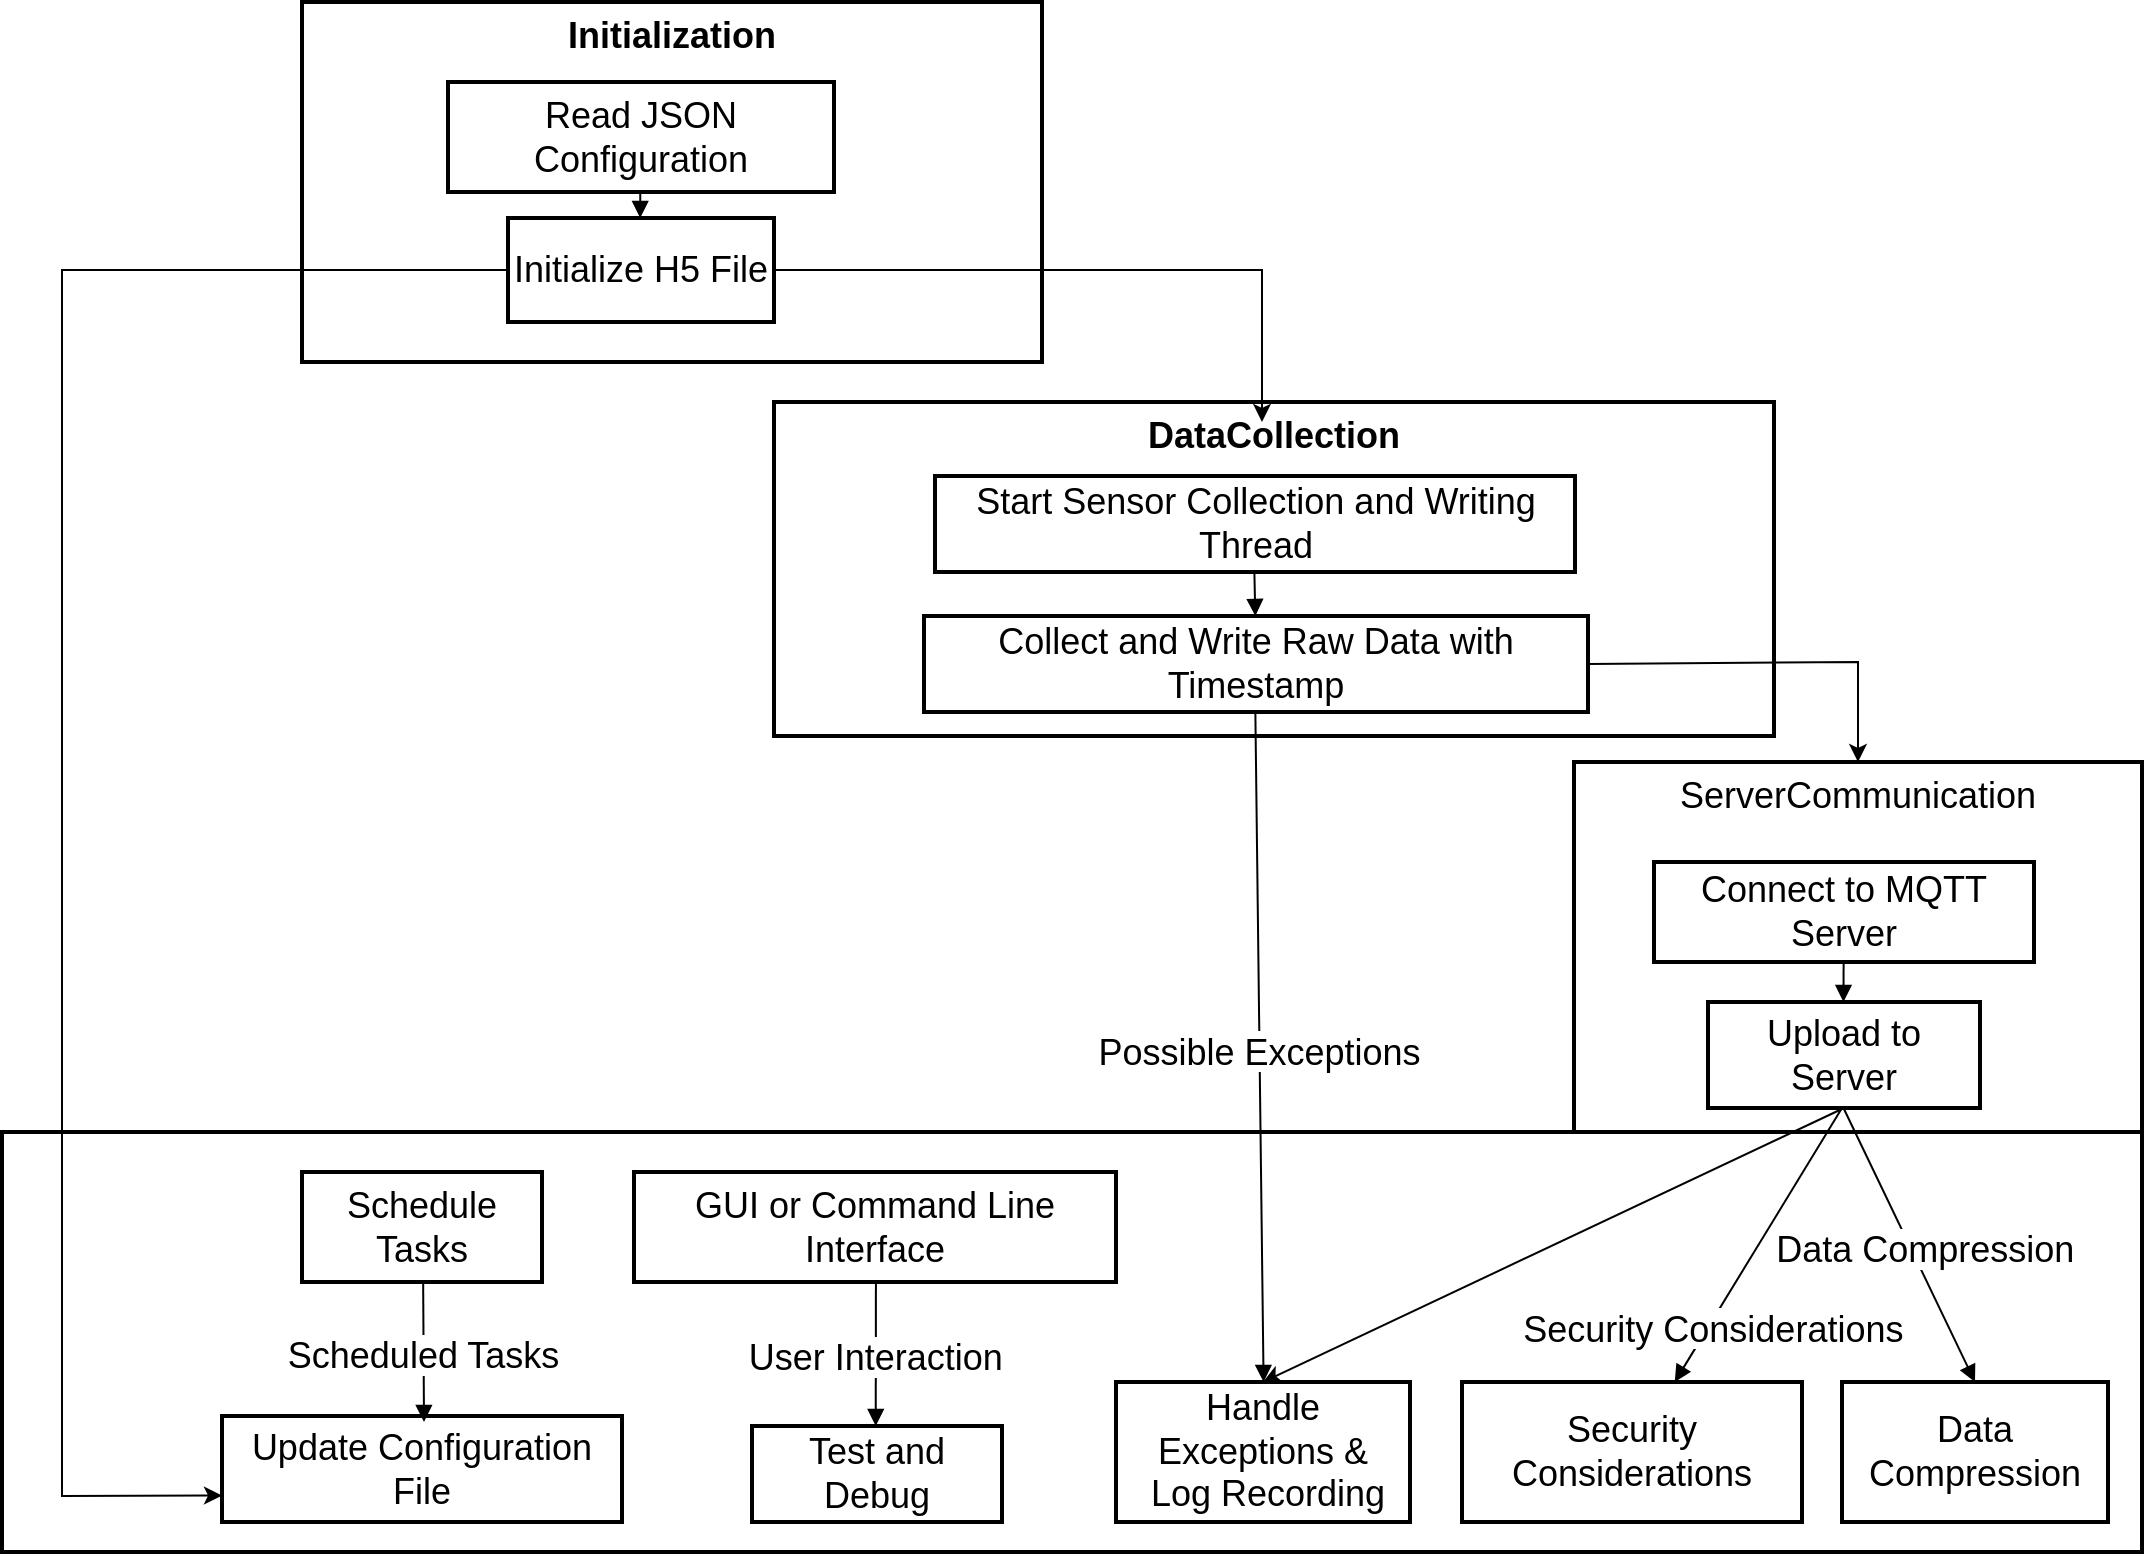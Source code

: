 <mxfile version="22.1.5" type="github">
  <diagram name="第 1 页" id="0iZQUB3KEdjaGyVEio1X">
    <mxGraphModel dx="1489" dy="831" grid="1" gridSize="10" guides="1" tooltips="1" connect="1" arrows="1" fold="1" page="1" pageScale="1" pageWidth="827" pageHeight="1169" background="#ffffff" math="0" shadow="0">
      <root>
        <mxCell id="0" />
        <mxCell id="1" parent="0" />
        <mxCell id="T6mXg9tadkSn17AwE84S-1" value="" style="whiteSpace=wrap;strokeWidth=2;verticalAlign=top;fontSize=18;" vertex="1" parent="1">
          <mxGeometry x="300" y="585" width="1070" height="210" as="geometry" />
        </mxCell>
        <mxCell id="T6mXg9tadkSn17AwE84S-2" value="Handle Exceptions &amp;&#xa; Log Recording" style="whiteSpace=wrap;strokeWidth=2;fontSize=18;" vertex="1" parent="1">
          <mxGeometry x="857" y="710" width="147" height="70" as="geometry" />
        </mxCell>
        <mxCell id="T6mXg9tadkSn17AwE84S-4" value="Data Compression" style="whiteSpace=wrap;strokeWidth=2;fontSize=18;" vertex="1" parent="1">
          <mxGeometry x="1220" y="710" width="133" height="70" as="geometry" />
        </mxCell>
        <mxCell id="T6mXg9tadkSn17AwE84S-5" value="Schedule Tasks" style="whiteSpace=wrap;strokeWidth=2;fontSize=18;" vertex="1" parent="1">
          <mxGeometry x="450" y="605" width="120" height="55" as="geometry" />
        </mxCell>
        <mxCell id="T6mXg9tadkSn17AwE84S-6" value="Update Configuration File" style="whiteSpace=wrap;strokeWidth=2;fontSize=18;" vertex="1" parent="1">
          <mxGeometry x="410" y="727" width="200" height="53" as="geometry" />
        </mxCell>
        <mxCell id="T6mXg9tadkSn17AwE84S-7" value="Security Considerations" style="whiteSpace=wrap;strokeWidth=2;fontSize=18;" vertex="1" parent="1">
          <mxGeometry x="1030" y="710" width="170" height="70" as="geometry" />
        </mxCell>
        <mxCell id="T6mXg9tadkSn17AwE84S-9" value="GUI or Command Line Interface" style="whiteSpace=wrap;strokeWidth=2;fontSize=18;" vertex="1" parent="1">
          <mxGeometry x="616" y="605" width="241" height="55" as="geometry" />
        </mxCell>
        <mxCell id="T6mXg9tadkSn17AwE84S-10" value="Test and Debug" style="whiteSpace=wrap;strokeWidth=2;fontSize=18;" vertex="1" parent="1">
          <mxGeometry x="675" y="732" width="125" height="48" as="geometry" />
        </mxCell>
        <mxCell id="T6mXg9tadkSn17AwE84S-11" value="ServerCommunication" style="whiteSpace=wrap;strokeWidth=2;verticalAlign=top;fontSize=18;" vertex="1" parent="1">
          <mxGeometry x="1086" y="400" width="284" height="185" as="geometry" />
        </mxCell>
        <mxCell id="T6mXg9tadkSn17AwE84S-12" value="Connect to MQTT Server" style="whiteSpace=wrap;strokeWidth=2;fontSize=18;" vertex="1" parent="1">
          <mxGeometry x="1126" y="450" width="190" height="50" as="geometry" />
        </mxCell>
        <mxCell id="T6mXg9tadkSn17AwE84S-13" value="Upload to Server" style="whiteSpace=wrap;strokeWidth=2;fontSize=18;" vertex="1" parent="1">
          <mxGeometry x="1153" y="520" width="136" height="53" as="geometry" />
        </mxCell>
        <mxCell id="T6mXg9tadkSn17AwE84S-14" value="DataCollection" style="whiteSpace=wrap;strokeWidth=2;verticalAlign=top;fontSize=18;fontStyle=1;labelBackgroundColor=default;" vertex="1" parent="1">
          <mxGeometry x="686" y="220" width="500" height="167" as="geometry" />
        </mxCell>
        <mxCell id="T6mXg9tadkSn17AwE84S-15" value="Start Sensor Collection and Writing Thread" style="whiteSpace=wrap;strokeWidth=2;fontSize=18;" vertex="1" parent="1">
          <mxGeometry x="766.5" y="257" width="320" height="48" as="geometry" />
        </mxCell>
        <mxCell id="T6mXg9tadkSn17AwE84S-16" value="Collect and Write Raw Data with Timestamp" style="whiteSpace=wrap;strokeWidth=2;fontSize=18;" vertex="1" parent="1">
          <mxGeometry x="761" y="327" width="332" height="48" as="geometry" />
        </mxCell>
        <mxCell id="T6mXg9tadkSn17AwE84S-17" value="Initialization" style="whiteSpace=wrap;strokeWidth=2;verticalAlign=top;fontSize=18;fontStyle=1" vertex="1" parent="1">
          <mxGeometry x="450" y="20" width="370" height="180" as="geometry" />
        </mxCell>
        <mxCell id="T6mXg9tadkSn17AwE84S-18" value="Read JSON Configuration" style="whiteSpace=wrap;strokeWidth=2;fontSize=18;" vertex="1" parent="1">
          <mxGeometry x="523" y="60" width="193" height="55" as="geometry" />
        </mxCell>
        <mxCell id="T6mXg9tadkSn17AwE84S-19" value="Initialize H5 File" style="whiteSpace=wrap;strokeWidth=2;fontSize=18;" vertex="1" parent="1">
          <mxGeometry x="553" y="128" width="133" height="52" as="geometry" />
        </mxCell>
        <mxCell id="T6mXg9tadkSn17AwE84S-20" value="" style="curved=1;startArrow=none;endArrow=block;exitX=0.498;exitY=1.012;entryX=0.497;entryY=0.012;rounded=0;fontSize=18;" edge="1" parent="1" source="T6mXg9tadkSn17AwE84S-18" target="T6mXg9tadkSn17AwE84S-19">
          <mxGeometry relative="1" as="geometry">
            <Array as="points" />
          </mxGeometry>
        </mxCell>
        <mxCell id="T6mXg9tadkSn17AwE84S-22" value="" style="curved=1;startArrow=none;endArrow=block;exitX=0.499;exitY=1.006;entryX=0.499;entryY=0.006;rounded=0;fontSize=18;" edge="1" parent="1" source="T6mXg9tadkSn17AwE84S-15" target="T6mXg9tadkSn17AwE84S-16">
          <mxGeometry relative="1" as="geometry">
            <Array as="points" />
          </mxGeometry>
        </mxCell>
        <mxCell id="T6mXg9tadkSn17AwE84S-24" value="" style="curved=1;startArrow=none;endArrow=block;exitX=0.499;exitY=1.012;entryX=0.498;entryY=0.012;rounded=0;fontSize=18;" edge="1" parent="1" source="T6mXg9tadkSn17AwE84S-12" target="T6mXg9tadkSn17AwE84S-13">
          <mxGeometry relative="1" as="geometry">
            <Array as="points" />
          </mxGeometry>
        </mxCell>
        <mxCell id="T6mXg9tadkSn17AwE84S-25" value="Possible Exceptions" style="curved=1;startArrow=none;endArrow=block;exitX=0.499;exitY=1.018;entryX=0.502;entryY=0.012;rounded=0;fontSize=18;" edge="1" parent="1" source="T6mXg9tadkSn17AwE84S-16" target="T6mXg9tadkSn17AwE84S-2">
          <mxGeometry x="0.005" relative="1" as="geometry">
            <Array as="points" />
            <mxPoint as="offset" />
          </mxGeometry>
        </mxCell>
        <mxCell id="T6mXg9tadkSn17AwE84S-27" value="Data Compression" style="curved=1;startArrow=none;endArrow=block;exitX=0.498;exitY=1.024;entryX=0.5;entryY=0.006;rounded=0;fontSize=18;" edge="1" parent="1" source="T6mXg9tadkSn17AwE84S-13" target="T6mXg9tadkSn17AwE84S-4">
          <mxGeometry x="0.052" y="7" relative="1" as="geometry">
            <Array as="points" />
            <mxPoint as="offset" />
          </mxGeometry>
        </mxCell>
        <mxCell id="T6mXg9tadkSn17AwE84S-28" value="Scheduled Tasks" style="curved=1;startArrow=none;endArrow=block;exitX=0.505;exitY=1.024;rounded=0;fontSize=18;" edge="1" parent="1" source="T6mXg9tadkSn17AwE84S-5">
          <mxGeometry relative="1" as="geometry">
            <Array as="points" />
            <mxPoint x="511" y="730" as="targetPoint" />
          </mxGeometry>
        </mxCell>
        <mxCell id="T6mXg9tadkSn17AwE84S-30" value="Security Considerations" style="curved=1;startArrow=none;endArrow=block;rounded=0;fontSize=18;" edge="1" parent="1" target="T6mXg9tadkSn17AwE84S-7">
          <mxGeometry x="0.583" y="1" relative="1" as="geometry">
            <Array as="points" />
            <mxPoint x="1220" y="573" as="sourcePoint" />
            <mxPoint x="983.574" y="732" as="targetPoint" />
            <mxPoint x="1" as="offset" />
          </mxGeometry>
        </mxCell>
        <mxCell id="T6mXg9tadkSn17AwE84S-32" value="User Interaction" style="curved=1;startArrow=none;endArrow=block;exitX=0.502;exitY=1.024;entryX=0.495;entryY=0.006;rounded=0;fontSize=18;" edge="1" parent="1" source="T6mXg9tadkSn17AwE84S-9" target="T6mXg9tadkSn17AwE84S-10">
          <mxGeometry relative="1" as="geometry">
            <Array as="points" />
          </mxGeometry>
        </mxCell>
        <mxCell id="T6mXg9tadkSn17AwE84S-35" value="" style="endArrow=classic;html=1;rounded=0;exitX=0;exitY=0.5;exitDx=0;exitDy=0;entryX=0;entryY=0.75;entryDx=0;entryDy=0;fontSize=18;" edge="1" parent="1" source="T6mXg9tadkSn17AwE84S-19" target="T6mXg9tadkSn17AwE84S-6">
          <mxGeometry width="50" height="50" relative="1" as="geometry">
            <mxPoint x="170" y="370" as="sourcePoint" />
            <mxPoint x="220" y="320" as="targetPoint" />
            <Array as="points">
              <mxPoint x="330" y="154" />
              <mxPoint x="330" y="767" />
            </Array>
          </mxGeometry>
        </mxCell>
        <mxCell id="T6mXg9tadkSn17AwE84S-36" value="" style="endArrow=classic;html=1;rounded=0;exitX=1;exitY=0.5;exitDx=0;exitDy=0;fontSize=18;fontStyle=1" edge="1" parent="1" source="T6mXg9tadkSn17AwE84S-19">
          <mxGeometry width="50" height="50" relative="1" as="geometry">
            <mxPoint x="810" y="230" as="sourcePoint" />
            <mxPoint x="930" y="230" as="targetPoint" />
            <Array as="points">
              <mxPoint x="930" y="154" />
              <mxPoint x="930" y="180" />
            </Array>
          </mxGeometry>
        </mxCell>
        <mxCell id="T6mXg9tadkSn17AwE84S-38" value="" style="endArrow=classic;html=1;rounded=0;exitX=1;exitY=0.5;exitDx=0;exitDy=0;entryX=0.5;entryY=0;entryDx=0;entryDy=0;" edge="1" parent="1" source="T6mXg9tadkSn17AwE84S-16" target="T6mXg9tadkSn17AwE84S-11">
          <mxGeometry width="50" height="50" relative="1" as="geometry">
            <mxPoint x="836" y="567" as="sourcePoint" />
            <mxPoint x="1228" y="390" as="targetPoint" />
            <Array as="points">
              <mxPoint x="1228" y="350" />
            </Array>
          </mxGeometry>
        </mxCell>
        <mxCell id="T6mXg9tadkSn17AwE84S-39" value="" style="endArrow=classic;html=1;rounded=0;exitX=0.5;exitY=1;exitDx=0;exitDy=0;entryX=0.5;entryY=0;entryDx=0;entryDy=0;" edge="1" parent="1" source="T6mXg9tadkSn17AwE84S-13" target="T6mXg9tadkSn17AwE84S-2">
          <mxGeometry width="50" height="50" relative="1" as="geometry">
            <mxPoint x="870" y="770" as="sourcePoint" />
            <mxPoint x="1000" y="910" as="targetPoint" />
          </mxGeometry>
        </mxCell>
      </root>
    </mxGraphModel>
  </diagram>
</mxfile>
